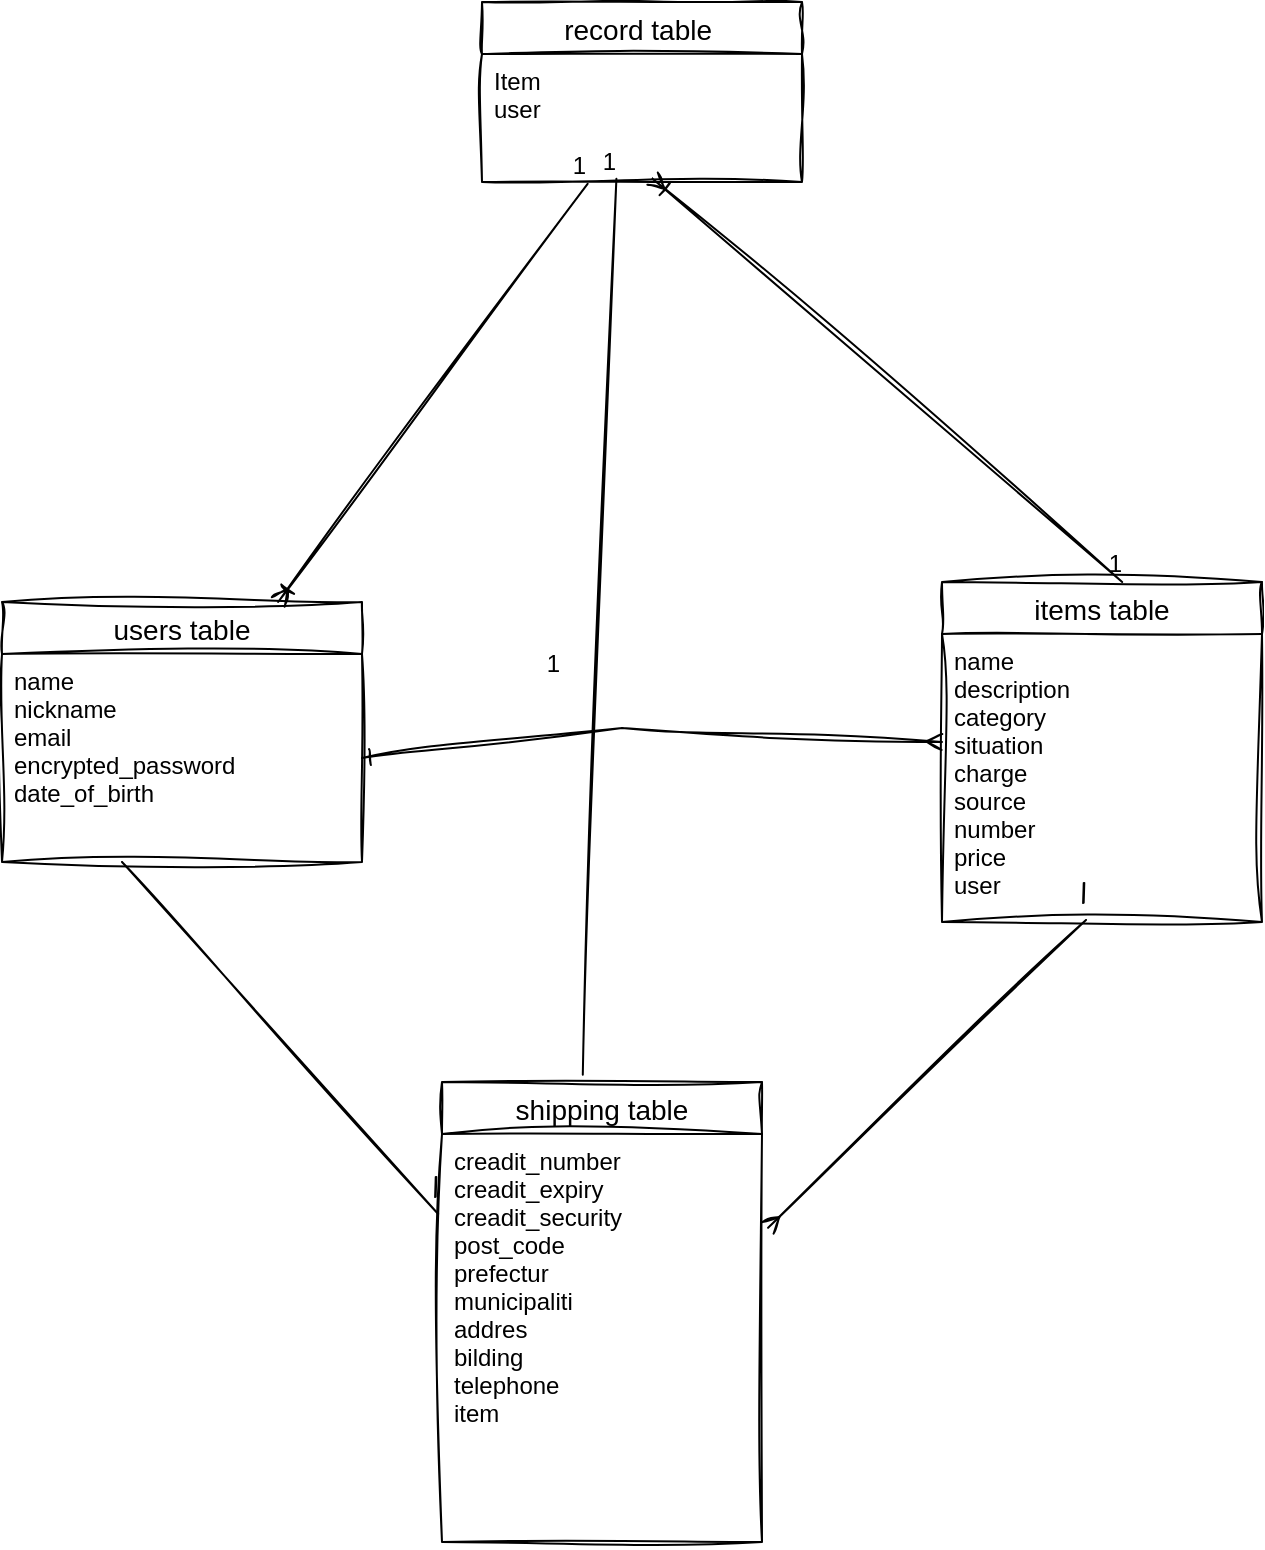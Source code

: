 <mxfile>
    <diagram id="nuK60SEaYBQowQ5L0JVI" name="ページ1">
        <mxGraphModel dx="1130" dy="779" grid="1" gridSize="10" guides="1" tooltips="1" connect="1" arrows="1" fold="1" page="1" pageScale="1" pageWidth="827" pageHeight="1169" math="0" shadow="0">
            <root>
                <mxCell id="0"/>
                <mxCell id="1" parent="0"/>
                <mxCell id="aDSKgT3HiRcXv0JjL9Wp-5" value="users table" style="swimlane;fontStyle=0;childLayout=stackLayout;horizontal=1;startSize=26;horizontalStack=0;resizeParent=1;resizeParentMax=0;resizeLast=0;collapsible=1;marginBottom=0;align=center;fontSize=14;sketch=1;curveFitting=1;jiggle=2;" parent="1" vertex="1">
                    <mxGeometry x="40" y="420" width="180" height="130" as="geometry"/>
                </mxCell>
                <mxCell id="aDSKgT3HiRcXv0JjL9Wp-7" value="name&#10;nickname&#10;email&#10;encrypted_password&#10;date_of_birth" style="text;strokeColor=none;fillColor=none;spacingLeft=4;spacingRight=4;overflow=hidden;rotatable=0;points=[[0,0.5],[1,0.5]];portConstraint=eastwest;fontSize=12;sketch=1;curveFitting=1;jiggle=2;" parent="aDSKgT3HiRcXv0JjL9Wp-5" vertex="1">
                    <mxGeometry y="26" width="180" height="104" as="geometry"/>
                </mxCell>
                <mxCell id="76" value="" style="endArrow=none;html=1;rounded=0;sketch=1;hachureGap=4;jiggle=2;curveFitting=1;fontFamily=Architects Daughter;fontSource=https%3A%2F%2Ffonts.googleapis.com%2Fcss%3Ffamily%3DArchitects%2BDaughter;fontSize=16;entryX=-0.012;entryY=0.196;entryDx=0;entryDy=0;entryPerimeter=0;" edge="1" parent="aDSKgT3HiRcXv0JjL9Wp-5" target="44">
                    <mxGeometry relative="1" as="geometry">
                        <mxPoint x="60" y="130" as="sourcePoint"/>
                        <mxPoint x="220" y="130" as="targetPoint"/>
                    </mxGeometry>
                </mxCell>
                <mxCell id="77" value="1" style="resizable=0;html=1;align=right;verticalAlign=bottom;sketch=1;hachureGap=4;jiggle=2;curveFitting=1;fontFamily=Architects Daughter;fontSource=https%3A%2F%2Ffonts.googleapis.com%2Fcss%3Ffamily%3DArchitects%2BDaughter;fontSize=20;" connectable="0" vertex="1" parent="76">
                    <mxGeometry x="1" relative="1" as="geometry"/>
                </mxCell>
                <mxCell id="38" value="items table" style="swimlane;fontStyle=0;childLayout=stackLayout;horizontal=1;startSize=26;horizontalStack=0;resizeParent=1;resizeParentMax=0;resizeLast=0;collapsible=1;marginBottom=0;align=center;fontSize=14;sketch=1;curveFitting=1;jiggle=2;" vertex="1" parent="1">
                    <mxGeometry x="510" y="410" width="160" height="170" as="geometry"/>
                </mxCell>
                <mxCell id="75" value="name&#10;description&#10;category&#10;situation&#10;charge&#10;source&#10;number&#10;price&#10;user" style="text;strokeColor=none;fillColor=none;spacingLeft=4;spacingRight=4;overflow=hidden;rotatable=0;points=[[0,0.5],[1,0.5]];portConstraint=eastwest;fontSize=12;sketch=1;curveFitting=1;jiggle=2;" vertex="1" parent="38">
                    <mxGeometry y="26" width="160" height="144" as="geometry"/>
                </mxCell>
                <mxCell id="43" value="shipping table" style="swimlane;fontStyle=0;childLayout=stackLayout;horizontal=1;startSize=26;horizontalStack=0;resizeParent=1;resizeParentMax=0;resizeLast=0;collapsible=1;marginBottom=0;align=center;fontSize=14;sketch=1;curveFitting=1;jiggle=2;" vertex="1" parent="1">
                    <mxGeometry x="260" y="660" width="160" height="230" as="geometry"/>
                </mxCell>
                <mxCell id="44" value="creadit_number&#10;creadit_expiry&#10;creadit_security&#10;post_code&#10;prefectur&#10;municipaliti&#10;addres&#10;bilding&#10;telephone&#10;item" style="text;strokeColor=none;fillColor=none;spacingLeft=4;spacingRight=4;overflow=hidden;rotatable=0;points=[[0,0.5],[1,0.5]];portConstraint=eastwest;fontSize=12;sketch=1;curveFitting=1;jiggle=2;" vertex="1" parent="43">
                    <mxGeometry y="26" width="160" height="204" as="geometry"/>
                </mxCell>
                <mxCell id="61" value="record table " style="swimlane;fontStyle=0;childLayout=stackLayout;horizontal=1;startSize=26;horizontalStack=0;resizeParent=1;resizeParentMax=0;resizeLast=0;collapsible=1;marginBottom=0;align=center;fontSize=14;sketch=1;curveFitting=1;jiggle=2;" vertex="1" parent="1">
                    <mxGeometry x="280" y="120" width="160" height="90" as="geometry"/>
                </mxCell>
                <mxCell id="62" value="Item &#10;user" style="text;strokeColor=none;fillColor=none;spacingLeft=4;spacingRight=4;overflow=hidden;rotatable=0;points=[[0,0.5],[1,0.5]];portConstraint=eastwest;fontSize=12;sketch=1;curveFitting=1;jiggle=2;" vertex="1" parent="61">
                    <mxGeometry y="26" width="160" height="64" as="geometry"/>
                </mxCell>
                <mxCell id="65" value="" style="endArrow=none;html=1;rounded=0;entryX=0.33;entryY=1.014;entryDx=0;entryDy=0;entryPerimeter=0;sketch=1;curveFitting=1;jiggle=2;startArrow=ERoneToMany;startFill=0;" edge="1" parent="1" source="aDSKgT3HiRcXv0JjL9Wp-5" target="62">
                    <mxGeometry relative="1" as="geometry">
                        <mxPoint x="440" y="450" as="sourcePoint"/>
                        <mxPoint x="600" y="450" as="targetPoint"/>
                    </mxGeometry>
                </mxCell>
                <mxCell id="66" value="1" style="resizable=0;html=1;align=right;verticalAlign=bottom;sketch=1;curveFitting=1;jiggle=2;" connectable="0" vertex="1" parent="65">
                    <mxGeometry x="1" relative="1" as="geometry"/>
                </mxCell>
                <mxCell id="67" value="" style="endArrow=none;html=1;rounded=0;exitX=0.533;exitY=0.974;exitDx=0;exitDy=0;exitPerimeter=0;entryX=0.563;entryY=0;entryDx=0;entryDy=0;entryPerimeter=0;sketch=1;curveFitting=1;jiggle=2;startArrow=ERoneToMany;startFill=0;" edge="1" parent="1" source="62" target="38">
                    <mxGeometry relative="1" as="geometry">
                        <mxPoint x="440" y="450" as="sourcePoint"/>
                        <mxPoint x="580" y="390" as="targetPoint"/>
                        <Array as="points"/>
                    </mxGeometry>
                </mxCell>
                <mxCell id="68" value="1" style="resizable=0;html=1;align=right;verticalAlign=bottom;sketch=1;curveFitting=1;jiggle=2;" connectable="0" vertex="1" parent="67">
                    <mxGeometry x="1" relative="1" as="geometry"/>
                </mxCell>
                <mxCell id="69" value="" style="endArrow=none;html=1;rounded=0;exitX=0.44;exitY=-0.016;exitDx=0;exitDy=0;exitPerimeter=0;entryX=0.42;entryY=0.974;entryDx=0;entryDy=0;entryPerimeter=0;sketch=1;curveFitting=1;jiggle=2;" edge="1" parent="1" source="43" target="62">
                    <mxGeometry relative="1" as="geometry">
                        <mxPoint x="440" y="450" as="sourcePoint"/>
                        <mxPoint x="600" y="450" as="targetPoint"/>
                    </mxGeometry>
                </mxCell>
                <mxCell id="70" value="1" style="resizable=0;html=1;align=right;verticalAlign=bottom;sketch=1;curveFitting=1;jiggle=2;" connectable="0" vertex="1" parent="69">
                    <mxGeometry x="1" relative="1" as="geometry"/>
                </mxCell>
                <mxCell id="73" value="" style="endArrow=ERmany;html=1;rounded=0;exitX=1;exitY=0.5;exitDx=0;exitDy=0;startArrow=ERone;startFill=0;endFill=0;sketch=1;curveFitting=1;jiggle=2;" edge="1" parent="1" source="aDSKgT3HiRcXv0JjL9Wp-7">
                    <mxGeometry relative="1" as="geometry">
                        <mxPoint x="440" y="450" as="sourcePoint"/>
                        <mxPoint x="510" y="490" as="targetPoint"/>
                        <Array as="points">
                            <mxPoint x="350" y="483"/>
                        </Array>
                    </mxGeometry>
                </mxCell>
                <mxCell id="74" value="1" style="resizable=0;html=1;align=right;verticalAlign=bottom;sketch=1;curveFitting=1;jiggle=2;" connectable="0" vertex="1" parent="73">
                    <mxGeometry x="1" relative="1" as="geometry">
                        <mxPoint x="-190" y="-30" as="offset"/>
                    </mxGeometry>
                </mxCell>
                <mxCell id="78" value="" style="endArrow=none;html=1;rounded=0;sketch=1;hachureGap=4;jiggle=2;curveFitting=1;fontFamily=Architects Daughter;fontSource=https%3A%2F%2Ffonts.googleapis.com%2Fcss%3Ffamily%3DArchitects%2BDaughter;fontSize=16;entryX=0.45;entryY=0.993;entryDx=0;entryDy=0;entryPerimeter=0;exitX=1.019;exitY=0.23;exitDx=0;exitDy=0;exitPerimeter=0;endFill=0;startArrow=ERmany;startFill=0;" edge="1" parent="1" source="44" target="75">
                    <mxGeometry relative="1" as="geometry">
                        <mxPoint x="460" y="680" as="sourcePoint"/>
                        <mxPoint x="620" y="680" as="targetPoint"/>
                    </mxGeometry>
                </mxCell>
                <mxCell id="79" value="1" style="resizable=0;html=1;align=right;verticalAlign=bottom;sketch=1;hachureGap=4;jiggle=2;curveFitting=1;fontFamily=Architects Daughter;fontSource=https%3A%2F%2Ffonts.googleapis.com%2Fcss%3Ffamily%3DArchitects%2BDaughter;fontSize=20;" connectable="0" vertex="1" parent="78">
                    <mxGeometry x="1" relative="1" as="geometry"/>
                </mxCell>
            </root>
        </mxGraphModel>
    </diagram>
    <diagram id="CPGWWXwPNTLEUiOqou-N" name="ページ2">
        <mxGraphModel dx="362" dy="978" grid="1" gridSize="10" guides="1" tooltips="1" connect="1" arrows="1" fold="1" page="1" pageScale="1" pageWidth="827" pageHeight="1169" math="0" shadow="0">
            <root>
                <mxCell id="0"/>
                <mxCell id="1" parent="0"/>
            </root>
        </mxGraphModel>
    </diagram>
</mxfile>